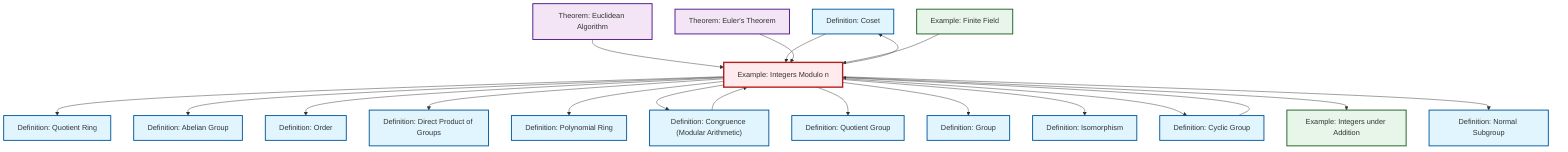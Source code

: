 graph TD
    classDef definition fill:#e1f5fe,stroke:#01579b,stroke-width:2px
    classDef theorem fill:#f3e5f5,stroke:#4a148c,stroke-width:2px
    classDef axiom fill:#fff3e0,stroke:#e65100,stroke-width:2px
    classDef example fill:#e8f5e9,stroke:#1b5e20,stroke-width:2px
    classDef current fill:#ffebee,stroke:#b71c1c,stroke-width:3px
    def-coset["Definition: Coset"]:::definition
    def-direct-product["Definition: Direct Product of Groups"]:::definition
    def-quotient-group["Definition: Quotient Group"]:::definition
    def-quotient-ring["Definition: Quotient Ring"]:::definition
    thm-euler["Theorem: Euler's Theorem"]:::theorem
    ex-integers-addition["Example: Integers under Addition"]:::example
    def-group["Definition: Group"]:::definition
    def-order["Definition: Order"]:::definition
    ex-quotient-integers-mod-n["Example: Integers Modulo n"]:::example
    def-isomorphism["Definition: Isomorphism"]:::definition
    def-polynomial-ring["Definition: Polynomial Ring"]:::definition
    def-cyclic-group["Definition: Cyclic Group"]:::definition
    ex-finite-field["Example: Finite Field"]:::example
    thm-euclidean-algorithm["Theorem: Euclidean Algorithm"]:::theorem
    def-normal-subgroup["Definition: Normal Subgroup"]:::definition
    def-congruence["Definition: Congruence (Modular Arithmetic)"]:::definition
    def-abelian-group["Definition: Abelian Group"]:::definition
    ex-quotient-integers-mod-n --> def-quotient-ring
    ex-quotient-integers-mod-n --> def-abelian-group
    thm-euclidean-algorithm --> ex-quotient-integers-mod-n
    def-coset --> ex-quotient-integers-mod-n
    ex-quotient-integers-mod-n --> def-order
    def-cyclic-group --> ex-quotient-integers-mod-n
    ex-quotient-integers-mod-n --> def-direct-product
    ex-quotient-integers-mod-n --> def-polynomial-ring
    ex-quotient-integers-mod-n --> def-congruence
    ex-quotient-integers-mod-n --> def-quotient-group
    ex-quotient-integers-mod-n --> def-group
    thm-euler --> ex-quotient-integers-mod-n
    def-congruence --> ex-quotient-integers-mod-n
    ex-quotient-integers-mod-n --> def-isomorphism
    ex-quotient-integers-mod-n --> def-cyclic-group
    ex-quotient-integers-mod-n --> ex-integers-addition
    ex-quotient-integers-mod-n --> def-normal-subgroup
    ex-finite-field --> ex-quotient-integers-mod-n
    ex-quotient-integers-mod-n --> def-coset
    class ex-quotient-integers-mod-n current